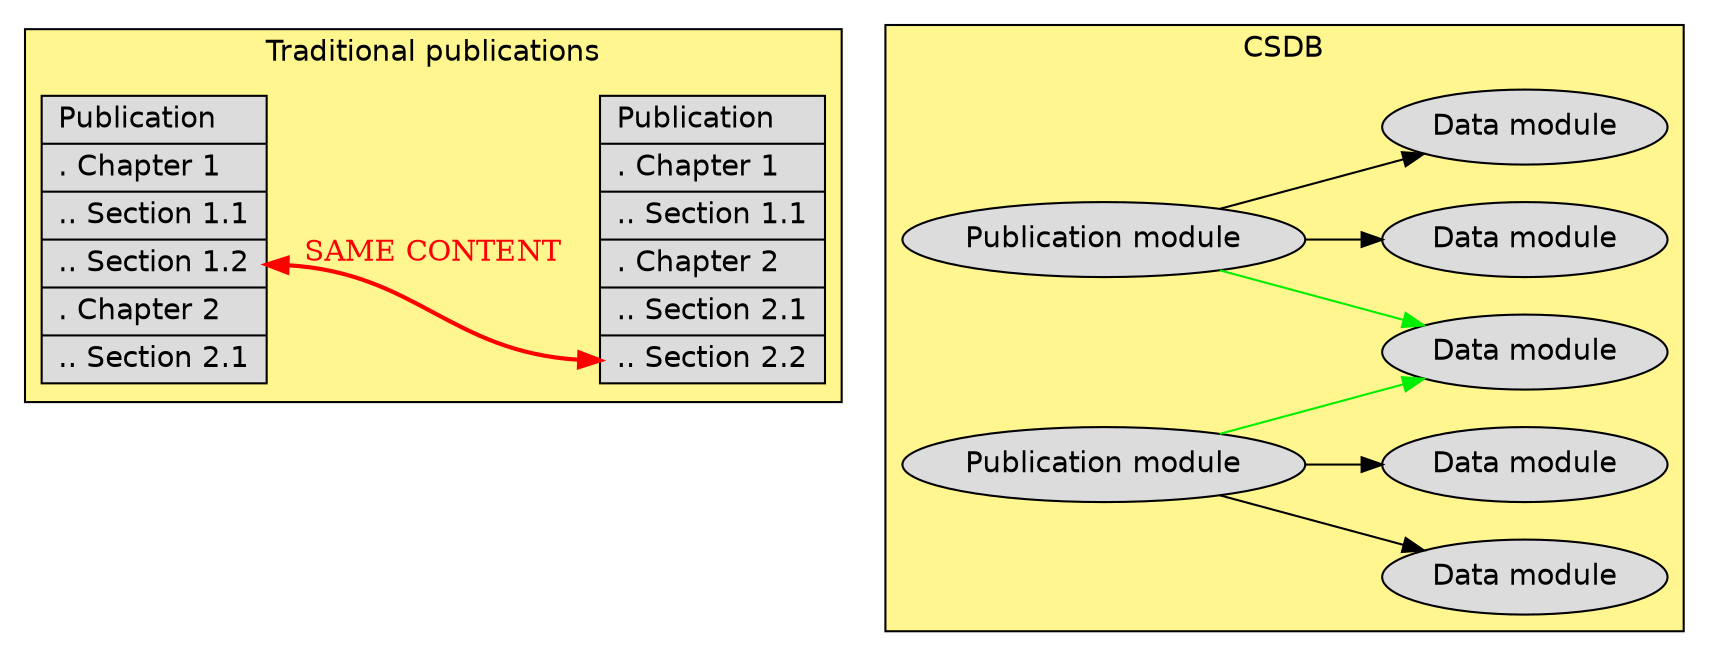 digraph {
	fontname = Helvetica
	rankdir = LR
	style = filled

	node [
		fontname = Helvetica
		style = filled
		fillcolor = gainsboro
	]

	subgraph cluster_traditional {
		label = "Traditional publications"
		fillcolor = khaki1

		node [
			shape = record
		]

		pub_traditional1 [
			label = "<f0>Publication\l|. Chapter 1\l|.. Section 1.1\l|<f1>.. Section 1.2\l|. Chapter 2\l|.. Section 2.1"
		]

		pub_traditional2 [
			label = "<f0>Publication\l|. Chapter 1\l|.. Section 1.1\l|. Chapter 2\l|.. Section 2.1\l|<f1>.. Section 2.2\l"
		]

		pub_traditional1:f1 -> pub_traditional2:f1 [
			color = red
			label = "SAME CONTENT"
			fontcolor = red
			style = bold
			dir = both
		]
	}

	subgraph cluster_s1000d {
		label = "CSDB"
		fillcolor = khaki1

		pub_s1000d1 [
			label = "Publication module"
		]

		dm1 [
			label = "Data module"
		]

		dm2 [
			label = "Data module"
		]

		dm3 [
			label = "Data module"
		]

		pub_s1000d2 [
			label = "Publication module"
		]

		dm4 [
			label = "Data module"
		]

		dm5 [
			label = "Data module"
		]
		
		pub_s1000d1 -> dm1
		pub_s1000d1 -> dm2
		pub_s1000d1 -> dm3 [
			color = green2
			//label = "SHARED"
			fontcolor = green2
		]

		pub_s1000d2 -> dm3 [
			color = green2
			//label = "SHARED"
			fontcolor = green2
		]
		pub_s1000d2 -> dm4
		pub_s1000d2 -> dm5
	}

	pub_traditional2 -> pub_s1000d1 [
		style = invis
	]
}
